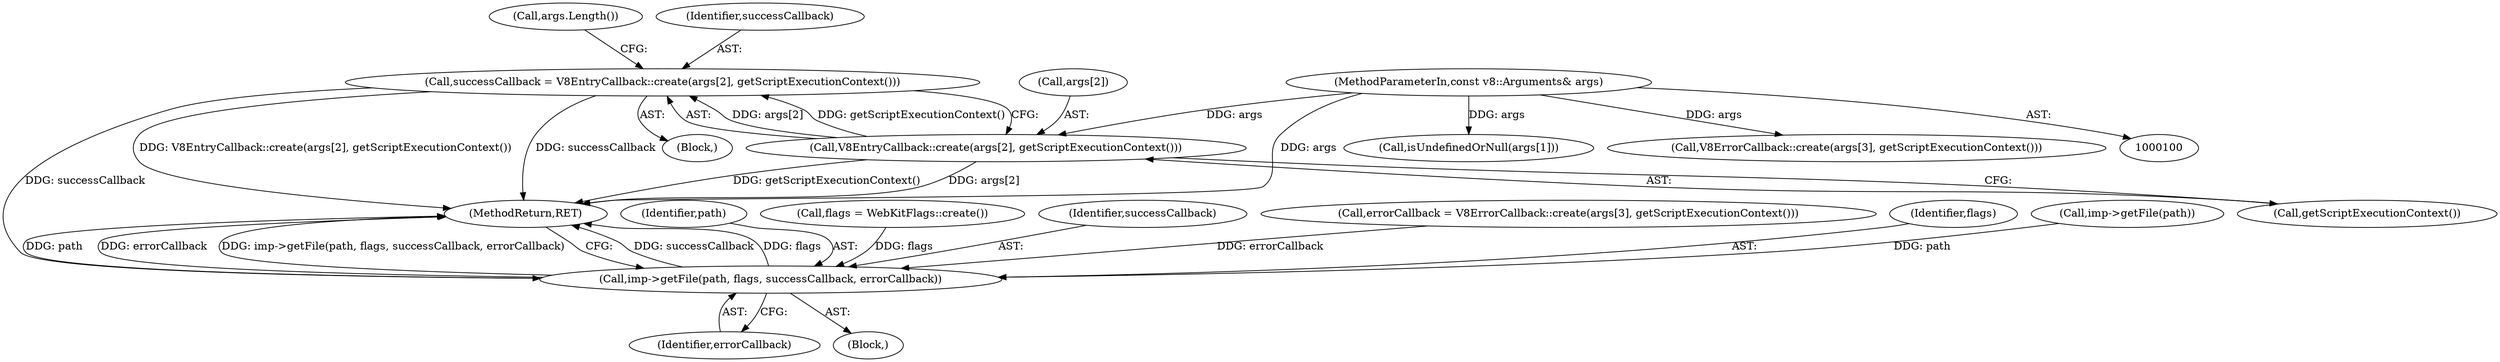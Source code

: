 digraph "0_Chrome_e9372a1bfd3588a80fcf49aa07321f0971dd6091_51@API" {
"1000201" [label="(Call,successCallback = V8EntryCallback::create(args[2], getScriptExecutionContext()))"];
"1000203" [label="(Call,V8EntryCallback::create(args[2], getScriptExecutionContext()))"];
"1000101" [label="(MethodParameterIn,const v8::Arguments& args)"];
"1000234" [label="(Call,imp->getFile(path, flags, successCallback, errorCallback))"];
"1000203" [label="(Call,V8EntryCallback::create(args[2], getScriptExecutionContext()))"];
"1000101" [label="(MethodParameterIn,const v8::Arguments& args)"];
"1000235" [label="(Identifier,path)"];
"1000234" [label="(Call,imp->getFile(path, flags, successCallback, errorCallback))"];
"1000204" [label="(Call,args[2])"];
"1000133" [label="(Call,flags = WebKitFlags::create())"];
"1000237" [label="(Identifier,successCallback)"];
"1000201" [label="(Call,successCallback = V8EntryCallback::create(args[2], getScriptExecutionContext()))"];
"1000238" [label="(Identifier,errorCallback)"];
"1000212" [label="(Call,args.Length())"];
"1000127" [label="(Call,isUndefinedOrNull(args[1]))"];
"1000193" [label="(Block,)"];
"1000227" [label="(Call,errorCallback = V8ErrorCallback::create(args[3], getScriptExecutionContext()))"];
"1000236" [label="(Identifier,flags)"];
"1000202" [label="(Identifier,successCallback)"];
"1000121" [label="(Call,imp->getFile(path))"];
"1000102" [label="(Block,)"];
"1000239" [label="(MethodReturn,RET)"];
"1000229" [label="(Call,V8ErrorCallback::create(args[3], getScriptExecutionContext()))"];
"1000207" [label="(Call,getScriptExecutionContext())"];
"1000201" -> "1000193"  [label="AST: "];
"1000201" -> "1000203"  [label="CFG: "];
"1000202" -> "1000201"  [label="AST: "];
"1000203" -> "1000201"  [label="AST: "];
"1000212" -> "1000201"  [label="CFG: "];
"1000201" -> "1000239"  [label="DDG: V8EntryCallback::create(args[2], getScriptExecutionContext())"];
"1000201" -> "1000239"  [label="DDG: successCallback"];
"1000203" -> "1000201"  [label="DDG: args[2]"];
"1000203" -> "1000201"  [label="DDG: getScriptExecutionContext()"];
"1000201" -> "1000234"  [label="DDG: successCallback"];
"1000203" -> "1000207"  [label="CFG: "];
"1000204" -> "1000203"  [label="AST: "];
"1000207" -> "1000203"  [label="AST: "];
"1000203" -> "1000239"  [label="DDG: getScriptExecutionContext()"];
"1000203" -> "1000239"  [label="DDG: args[2]"];
"1000101" -> "1000203"  [label="DDG: args"];
"1000101" -> "1000100"  [label="AST: "];
"1000101" -> "1000239"  [label="DDG: args"];
"1000101" -> "1000127"  [label="DDG: args"];
"1000101" -> "1000229"  [label="DDG: args"];
"1000234" -> "1000102"  [label="AST: "];
"1000234" -> "1000238"  [label="CFG: "];
"1000235" -> "1000234"  [label="AST: "];
"1000236" -> "1000234"  [label="AST: "];
"1000237" -> "1000234"  [label="AST: "];
"1000238" -> "1000234"  [label="AST: "];
"1000239" -> "1000234"  [label="CFG: "];
"1000234" -> "1000239"  [label="DDG: successCallback"];
"1000234" -> "1000239"  [label="DDG: flags"];
"1000234" -> "1000239"  [label="DDG: path"];
"1000234" -> "1000239"  [label="DDG: errorCallback"];
"1000234" -> "1000239"  [label="DDG: imp->getFile(path, flags, successCallback, errorCallback)"];
"1000121" -> "1000234"  [label="DDG: path"];
"1000133" -> "1000234"  [label="DDG: flags"];
"1000227" -> "1000234"  [label="DDG: errorCallback"];
}
